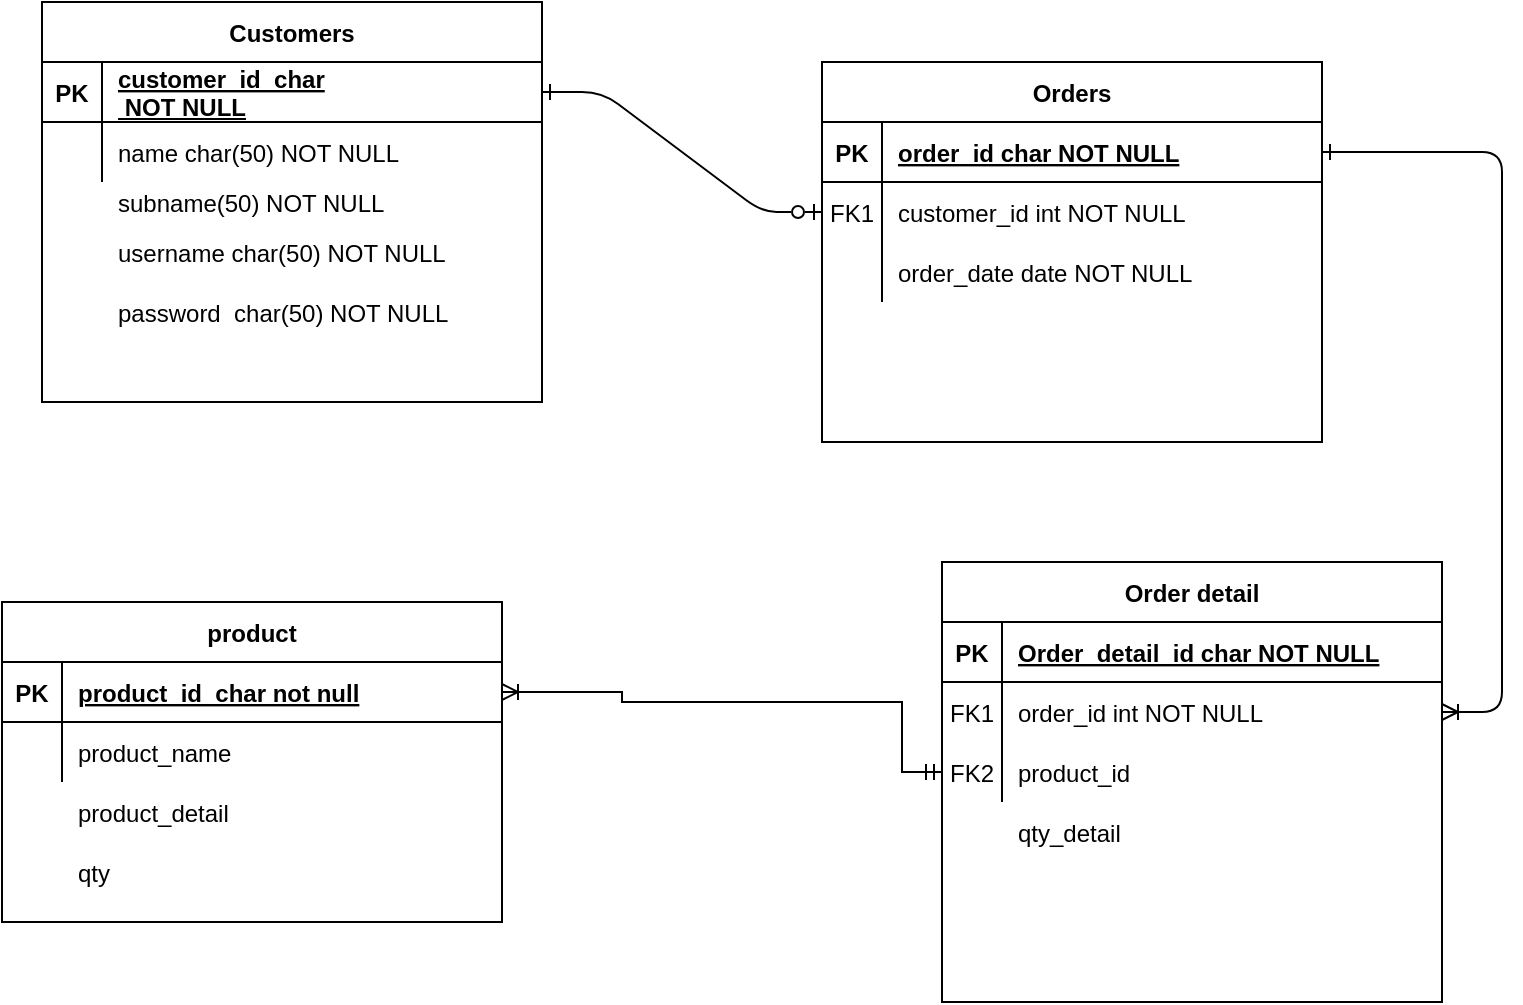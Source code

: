<mxfile version="20.3.0" type="device" pages="2"><diagram id="R2lEEEUBdFMjLlhIrx00" name="Page-1"><mxGraphModel dx="1038" dy="649" grid="1" gridSize="10" guides="1" tooltips="1" connect="1" arrows="1" fold="1" page="1" pageScale="1" pageWidth="850" pageHeight="1100" math="0" shadow="0" extFonts="Permanent Marker^https://fonts.googleapis.com/css?family=Permanent+Marker"><root><mxCell id="0"/><mxCell id="1" parent="0"/><mxCell id="C-vyLk0tnHw3VtMMgP7b-1" value="" style="edgeStyle=entityRelationEdgeStyle;endArrow=ERzeroToOne;startArrow=ERone;endFill=0;startFill=0;" parent="1" source="C-vyLk0tnHw3VtMMgP7b-24" target="C-vyLk0tnHw3VtMMgP7b-6" edge="1"><mxGeometry width="100" height="100" relative="1" as="geometry"><mxPoint x="340" y="720" as="sourcePoint"/><mxPoint x="440" y="620" as="targetPoint"/></mxGeometry></mxCell><mxCell id="C-vyLk0tnHw3VtMMgP7b-12" value="" style="edgeStyle=entityRelationEdgeStyle;endArrow=ERoneToMany;startArrow=ERone;endFill=0;startFill=0;" parent="1" source="C-vyLk0tnHw3VtMMgP7b-3" target="C-vyLk0tnHw3VtMMgP7b-17" edge="1"><mxGeometry width="100" height="100" relative="1" as="geometry"><mxPoint x="400" y="180" as="sourcePoint"/><mxPoint x="460" y="205" as="targetPoint"/></mxGeometry></mxCell><mxCell id="C-vyLk0tnHw3VtMMgP7b-2" value="Orders" style="shape=table;startSize=30;container=1;collapsible=1;childLayout=tableLayout;fixedRows=1;rowLines=0;fontStyle=1;align=center;resizeLast=1;" parent="1" vertex="1"><mxGeometry x="450" y="120" width="250" height="190" as="geometry"/></mxCell><mxCell id="C-vyLk0tnHw3VtMMgP7b-3" value="" style="shape=partialRectangle;collapsible=0;dropTarget=0;pointerEvents=0;fillColor=none;points=[[0,0.5],[1,0.5]];portConstraint=eastwest;top=0;left=0;right=0;bottom=1;" parent="C-vyLk0tnHw3VtMMgP7b-2" vertex="1"><mxGeometry y="30" width="250" height="30" as="geometry"/></mxCell><mxCell id="C-vyLk0tnHw3VtMMgP7b-4" value="PK" style="shape=partialRectangle;overflow=hidden;connectable=0;fillColor=none;top=0;left=0;bottom=0;right=0;fontStyle=1;" parent="C-vyLk0tnHw3VtMMgP7b-3" vertex="1"><mxGeometry width="30" height="30" as="geometry"><mxRectangle width="30" height="30" as="alternateBounds"/></mxGeometry></mxCell><mxCell id="C-vyLk0tnHw3VtMMgP7b-5" value="order_id char NOT NULL " style="shape=partialRectangle;overflow=hidden;connectable=0;fillColor=none;top=0;left=0;bottom=0;right=0;align=left;spacingLeft=6;fontStyle=5;" parent="C-vyLk0tnHw3VtMMgP7b-3" vertex="1"><mxGeometry x="30" width="220" height="30" as="geometry"><mxRectangle width="220" height="30" as="alternateBounds"/></mxGeometry></mxCell><mxCell id="C-vyLk0tnHw3VtMMgP7b-6" value="" style="shape=partialRectangle;collapsible=0;dropTarget=0;pointerEvents=0;fillColor=none;points=[[0,0.5],[1,0.5]];portConstraint=eastwest;top=0;left=0;right=0;bottom=0;" parent="C-vyLk0tnHw3VtMMgP7b-2" vertex="1"><mxGeometry y="60" width="250" height="30" as="geometry"/></mxCell><mxCell id="C-vyLk0tnHw3VtMMgP7b-7" value="FK1" style="shape=partialRectangle;overflow=hidden;connectable=0;fillColor=none;top=0;left=0;bottom=0;right=0;" parent="C-vyLk0tnHw3VtMMgP7b-6" vertex="1"><mxGeometry width="30" height="30" as="geometry"><mxRectangle width="30" height="30" as="alternateBounds"/></mxGeometry></mxCell><mxCell id="C-vyLk0tnHw3VtMMgP7b-8" value="customer_id int NOT NULL" style="shape=partialRectangle;overflow=hidden;connectable=0;fillColor=none;top=0;left=0;bottom=0;right=0;align=left;spacingLeft=6;" parent="C-vyLk0tnHw3VtMMgP7b-6" vertex="1"><mxGeometry x="30" width="220" height="30" as="geometry"><mxRectangle width="220" height="30" as="alternateBounds"/></mxGeometry></mxCell><mxCell id="C-vyLk0tnHw3VtMMgP7b-9" value="" style="shape=partialRectangle;collapsible=0;dropTarget=0;pointerEvents=0;fillColor=none;points=[[0,0.5],[1,0.5]];portConstraint=eastwest;top=0;left=0;right=0;bottom=0;" parent="C-vyLk0tnHw3VtMMgP7b-2" vertex="1"><mxGeometry y="90" width="250" height="30" as="geometry"/></mxCell><mxCell id="C-vyLk0tnHw3VtMMgP7b-10" value="" style="shape=partialRectangle;overflow=hidden;connectable=0;fillColor=none;top=0;left=0;bottom=0;right=0;" parent="C-vyLk0tnHw3VtMMgP7b-9" vertex="1"><mxGeometry width="30" height="30" as="geometry"><mxRectangle width="30" height="30" as="alternateBounds"/></mxGeometry></mxCell><mxCell id="C-vyLk0tnHw3VtMMgP7b-11" value="order_date date NOT NULL" style="shape=partialRectangle;overflow=hidden;connectable=0;fillColor=none;top=0;left=0;bottom=0;right=0;align=left;spacingLeft=6;" parent="C-vyLk0tnHw3VtMMgP7b-9" vertex="1"><mxGeometry x="30" width="220" height="30" as="geometry"><mxRectangle width="220" height="30" as="alternateBounds"/></mxGeometry></mxCell><mxCell id="C-vyLk0tnHw3VtMMgP7b-13" value="Order detail" style="shape=table;startSize=30;container=1;collapsible=1;childLayout=tableLayout;fixedRows=1;rowLines=0;fontStyle=1;align=center;resizeLast=1;" parent="1" vertex="1"><mxGeometry x="510" y="370" width="250" height="220" as="geometry"/></mxCell><mxCell id="C-vyLk0tnHw3VtMMgP7b-14" value="" style="shape=partialRectangle;collapsible=0;dropTarget=0;pointerEvents=0;fillColor=none;points=[[0,0.5],[1,0.5]];portConstraint=eastwest;top=0;left=0;right=0;bottom=1;" parent="C-vyLk0tnHw3VtMMgP7b-13" vertex="1"><mxGeometry y="30" width="250" height="30" as="geometry"/></mxCell><mxCell id="C-vyLk0tnHw3VtMMgP7b-15" value="PK" style="shape=partialRectangle;overflow=hidden;connectable=0;fillColor=none;top=0;left=0;bottom=0;right=0;fontStyle=1;" parent="C-vyLk0tnHw3VtMMgP7b-14" vertex="1"><mxGeometry width="30" height="30" as="geometry"><mxRectangle width="30" height="30" as="alternateBounds"/></mxGeometry></mxCell><mxCell id="C-vyLk0tnHw3VtMMgP7b-16" value="Order_detail_id char NOT NULL" style="shape=partialRectangle;overflow=hidden;connectable=0;fillColor=none;top=0;left=0;bottom=0;right=0;align=left;spacingLeft=6;fontStyle=5;" parent="C-vyLk0tnHw3VtMMgP7b-14" vertex="1"><mxGeometry x="30" width="220" height="30" as="geometry"><mxRectangle width="220" height="30" as="alternateBounds"/></mxGeometry></mxCell><mxCell id="C-vyLk0tnHw3VtMMgP7b-17" value="" style="shape=partialRectangle;collapsible=0;dropTarget=0;pointerEvents=0;fillColor=none;points=[[0,0.5],[1,0.5]];portConstraint=eastwest;top=0;left=0;right=0;bottom=0;" parent="C-vyLk0tnHw3VtMMgP7b-13" vertex="1"><mxGeometry y="60" width="250" height="30" as="geometry"/></mxCell><mxCell id="C-vyLk0tnHw3VtMMgP7b-18" value="FK1" style="shape=partialRectangle;overflow=hidden;connectable=0;fillColor=none;top=0;left=0;bottom=0;right=0;" parent="C-vyLk0tnHw3VtMMgP7b-17" vertex="1"><mxGeometry width="30" height="30" as="geometry"><mxRectangle width="30" height="30" as="alternateBounds"/></mxGeometry></mxCell><mxCell id="C-vyLk0tnHw3VtMMgP7b-19" value="order_id int NOT NULL" style="shape=partialRectangle;overflow=hidden;connectable=0;fillColor=none;top=0;left=0;bottom=0;right=0;align=left;spacingLeft=6;" parent="C-vyLk0tnHw3VtMMgP7b-17" vertex="1"><mxGeometry x="30" width="220" height="30" as="geometry"><mxRectangle width="220" height="30" as="alternateBounds"/></mxGeometry></mxCell><mxCell id="C-vyLk0tnHw3VtMMgP7b-20" value="" style="shape=partialRectangle;collapsible=0;dropTarget=0;pointerEvents=0;fillColor=none;points=[[0,0.5],[1,0.5]];portConstraint=eastwest;top=0;left=0;right=0;bottom=0;" parent="C-vyLk0tnHw3VtMMgP7b-13" vertex="1"><mxGeometry y="90" width="250" height="30" as="geometry"/></mxCell><mxCell id="C-vyLk0tnHw3VtMMgP7b-21" value="FK2" style="shape=partialRectangle;overflow=hidden;connectable=0;fillColor=none;top=0;left=0;bottom=0;right=0;" parent="C-vyLk0tnHw3VtMMgP7b-20" vertex="1"><mxGeometry width="30" height="30" as="geometry"><mxRectangle width="30" height="30" as="alternateBounds"/></mxGeometry></mxCell><mxCell id="C-vyLk0tnHw3VtMMgP7b-22" value="product_id" style="shape=partialRectangle;overflow=hidden;connectable=0;fillColor=none;top=0;left=0;bottom=0;right=0;align=left;spacingLeft=6;" parent="C-vyLk0tnHw3VtMMgP7b-20" vertex="1"><mxGeometry x="30" width="220" height="30" as="geometry"><mxRectangle width="220" height="30" as="alternateBounds"/></mxGeometry></mxCell><mxCell id="C-vyLk0tnHw3VtMMgP7b-23" value="Customers" style="shape=table;startSize=30;container=1;collapsible=1;childLayout=tableLayout;fixedRows=1;rowLines=0;fontStyle=1;align=center;resizeLast=1;" parent="1" vertex="1"><mxGeometry x="60" y="90" width="250" height="200" as="geometry"/></mxCell><mxCell id="C-vyLk0tnHw3VtMMgP7b-24" value="" style="shape=partialRectangle;collapsible=0;dropTarget=0;pointerEvents=0;fillColor=none;points=[[0,0.5],[1,0.5]];portConstraint=eastwest;top=0;left=0;right=0;bottom=1;" parent="C-vyLk0tnHw3VtMMgP7b-23" vertex="1"><mxGeometry y="30" width="250" height="30" as="geometry"/></mxCell><mxCell id="C-vyLk0tnHw3VtMMgP7b-25" value="PK" style="shape=partialRectangle;overflow=hidden;connectable=0;fillColor=none;top=0;left=0;bottom=0;right=0;fontStyle=1;" parent="C-vyLk0tnHw3VtMMgP7b-24" vertex="1"><mxGeometry width="30" height="30" as="geometry"><mxRectangle width="30" height="30" as="alternateBounds"/></mxGeometry></mxCell><mxCell id="C-vyLk0tnHw3VtMMgP7b-26" value="customer_id  char&#10; NOT NULL " style="shape=partialRectangle;overflow=hidden;connectable=0;fillColor=none;top=0;left=0;bottom=0;right=0;align=left;spacingLeft=6;fontStyle=5;" parent="C-vyLk0tnHw3VtMMgP7b-24" vertex="1"><mxGeometry x="30" width="220" height="30" as="geometry"><mxRectangle width="220" height="30" as="alternateBounds"/></mxGeometry></mxCell><mxCell id="C-vyLk0tnHw3VtMMgP7b-27" value="" style="shape=partialRectangle;collapsible=0;dropTarget=0;pointerEvents=0;fillColor=none;points=[[0,0.5],[1,0.5]];portConstraint=eastwest;top=0;left=0;right=0;bottom=0;" parent="C-vyLk0tnHw3VtMMgP7b-23" vertex="1"><mxGeometry y="60" width="250" height="30" as="geometry"/></mxCell><mxCell id="C-vyLk0tnHw3VtMMgP7b-28" value="" style="shape=partialRectangle;overflow=hidden;connectable=0;fillColor=none;top=0;left=0;bottom=0;right=0;" parent="C-vyLk0tnHw3VtMMgP7b-27" vertex="1"><mxGeometry width="30" height="30" as="geometry"><mxRectangle width="30" height="30" as="alternateBounds"/></mxGeometry></mxCell><mxCell id="C-vyLk0tnHw3VtMMgP7b-29" value="name char(50) NOT NULL" style="shape=partialRectangle;overflow=hidden;connectable=0;fillColor=none;top=0;left=0;bottom=0;right=0;align=left;spacingLeft=6;" parent="C-vyLk0tnHw3VtMMgP7b-27" vertex="1"><mxGeometry x="30" width="220" height="30" as="geometry"><mxRectangle width="220" height="30" as="alternateBounds"/></mxGeometry></mxCell><mxCell id="OWG-uzpwIOSgq2D4B_08-1" value="" style="shape=partialRectangle;overflow=hidden;connectable=0;fillColor=none;top=0;left=0;bottom=0;right=0;" vertex="1" parent="1"><mxGeometry x="120" y="210" width="30" height="30" as="geometry"><mxRectangle width="30" height="30" as="alternateBounds"/></mxGeometry></mxCell><mxCell id="OWG-uzpwIOSgq2D4B_08-2" value="username char(50) NOT NULL" style="shape=partialRectangle;overflow=hidden;connectable=0;fillColor=none;top=0;left=0;bottom=0;right=0;align=left;spacingLeft=6;" vertex="1" parent="1"><mxGeometry x="90" y="200" width="220" height="30" as="geometry"><mxRectangle width="220" height="30" as="alternateBounds"/></mxGeometry></mxCell><mxCell id="OWG-uzpwIOSgq2D4B_08-3" value="password  char(50) NOT NULL" style="shape=partialRectangle;overflow=hidden;connectable=0;fillColor=none;top=0;left=0;bottom=0;right=0;align=left;spacingLeft=6;" vertex="1" parent="1"><mxGeometry x="90" y="230" width="220" height="30" as="geometry"><mxRectangle width="220" height="30" as="alternateBounds"/></mxGeometry></mxCell><mxCell id="OWG-uzpwIOSgq2D4B_08-9" value="product" style="shape=table;startSize=30;container=1;collapsible=1;childLayout=tableLayout;fixedRows=1;rowLines=0;fontStyle=1;align=center;resizeLast=1;" vertex="1" parent="1"><mxGeometry x="40" y="390" width="250" height="160" as="geometry"/></mxCell><mxCell id="OWG-uzpwIOSgq2D4B_08-10" value="" style="shape=partialRectangle;collapsible=0;dropTarget=0;pointerEvents=0;fillColor=none;points=[[0,0.5],[1,0.5]];portConstraint=eastwest;top=0;left=0;right=0;bottom=1;" vertex="1" parent="OWG-uzpwIOSgq2D4B_08-9"><mxGeometry y="30" width="250" height="30" as="geometry"/></mxCell><mxCell id="OWG-uzpwIOSgq2D4B_08-11" value="PK" style="shape=partialRectangle;overflow=hidden;connectable=0;fillColor=none;top=0;left=0;bottom=0;right=0;fontStyle=1;" vertex="1" parent="OWG-uzpwIOSgq2D4B_08-10"><mxGeometry width="30" height="30" as="geometry"><mxRectangle width="30" height="30" as="alternateBounds"/></mxGeometry></mxCell><mxCell id="OWG-uzpwIOSgq2D4B_08-12" value="product_id  char not null" style="shape=partialRectangle;overflow=hidden;connectable=0;fillColor=none;top=0;left=0;bottom=0;right=0;align=left;spacingLeft=6;fontStyle=5;" vertex="1" parent="OWG-uzpwIOSgq2D4B_08-10"><mxGeometry x="30" width="220" height="30" as="geometry"><mxRectangle width="220" height="30" as="alternateBounds"/></mxGeometry></mxCell><mxCell id="OWG-uzpwIOSgq2D4B_08-13" value="" style="shape=partialRectangle;collapsible=0;dropTarget=0;pointerEvents=0;fillColor=none;points=[[0,0.5],[1,0.5]];portConstraint=eastwest;top=0;left=0;right=0;bottom=0;" vertex="1" parent="OWG-uzpwIOSgq2D4B_08-9"><mxGeometry y="60" width="250" height="30" as="geometry"/></mxCell><mxCell id="OWG-uzpwIOSgq2D4B_08-14" value="" style="shape=partialRectangle;overflow=hidden;connectable=0;fillColor=none;top=0;left=0;bottom=0;right=0;" vertex="1" parent="OWG-uzpwIOSgq2D4B_08-13"><mxGeometry width="30" height="30" as="geometry"><mxRectangle width="30" height="30" as="alternateBounds"/></mxGeometry></mxCell><mxCell id="OWG-uzpwIOSgq2D4B_08-15" value="product_name" style="shape=partialRectangle;overflow=hidden;connectable=0;fillColor=none;top=0;left=0;bottom=0;right=0;align=left;spacingLeft=6;" vertex="1" parent="OWG-uzpwIOSgq2D4B_08-13"><mxGeometry x="30" width="220" height="30" as="geometry"><mxRectangle width="220" height="30" as="alternateBounds"/></mxGeometry></mxCell><mxCell id="OWG-uzpwIOSgq2D4B_08-16" value="qty" style="shape=partialRectangle;overflow=hidden;connectable=0;fillColor=none;top=0;left=0;bottom=0;right=0;align=left;spacingLeft=6;" vertex="1" parent="1"><mxGeometry x="70" y="510" width="220" height="30" as="geometry"><mxRectangle width="220" height="30" as="alternateBounds"/></mxGeometry></mxCell><mxCell id="OWG-uzpwIOSgq2D4B_08-17" value="qty_detail" style="shape=partialRectangle;overflow=hidden;connectable=0;fillColor=none;top=0;left=0;bottom=0;right=0;align=left;spacingLeft=6;" vertex="1" parent="1"><mxGeometry x="540" y="490" width="220" height="30" as="geometry"><mxRectangle width="220" height="30" as="alternateBounds"/></mxGeometry></mxCell><mxCell id="omgT984yDX_0p84pTSef-2" value="product_detail" style="shape=partialRectangle;overflow=hidden;connectable=0;fillColor=none;top=0;left=0;bottom=0;right=0;align=left;spacingLeft=6;" vertex="1" parent="1"><mxGeometry x="70" y="480" width="220" height="30" as="geometry"><mxRectangle width="220" height="30" as="alternateBounds"/></mxGeometry></mxCell><mxCell id="PMmK-dxJlAGN-12yLKob-1" value="" style="shape=partialRectangle;collapsible=0;dropTarget=0;pointerEvents=0;fillColor=none;points=[[0,0.5],[1,0.5]];portConstraint=eastwest;top=0;left=0;right=0;bottom=0;" vertex="1" parent="1"><mxGeometry x="60" y="175" width="250" height="30" as="geometry"/></mxCell><mxCell id="PMmK-dxJlAGN-12yLKob-2" value="" style="shape=partialRectangle;overflow=hidden;connectable=0;fillColor=none;top=0;left=0;bottom=0;right=0;" vertex="1" parent="PMmK-dxJlAGN-12yLKob-1"><mxGeometry width="30" height="30" as="geometry"><mxRectangle width="30" height="30" as="alternateBounds"/></mxGeometry></mxCell><mxCell id="PMmK-dxJlAGN-12yLKob-3" value="subname(50) NOT NULL" style="shape=partialRectangle;overflow=hidden;connectable=0;fillColor=none;top=0;left=0;bottom=0;right=0;align=left;spacingLeft=6;" vertex="1" parent="PMmK-dxJlAGN-12yLKob-1"><mxGeometry x="30" width="220" height="30" as="geometry"><mxRectangle width="220" height="30" as="alternateBounds"/></mxGeometry></mxCell><mxCell id="OWG-uzpwIOSgq2D4B_08-18" style="edgeStyle=orthogonalEdgeStyle;rounded=0;orthogonalLoop=1;jettySize=auto;html=1;exitX=0;exitY=0.5;exitDx=0;exitDy=0;endArrow=ERoneToMany;endFill=0;startArrow=ERmandOne;startFill=0;entryX=1;entryY=0.5;entryDx=0;entryDy=0;" edge="1" parent="1" source="C-vyLk0tnHw3VtMMgP7b-20" target="OWG-uzpwIOSgq2D4B_08-10"><mxGeometry relative="1" as="geometry"><Array as="points"><mxPoint x="490" y="475"/><mxPoint x="490" y="440"/><mxPoint x="350" y="440"/><mxPoint x="350" y="435"/></Array></mxGeometry></mxCell></root></mxGraphModel></diagram><diagram id="Q3F6Tn2ylsehaJ8scHrO" name="Page-2"><mxGraphModel dx="1888" dy="649" grid="1" gridSize="10" guides="1" tooltips="1" connect="1" arrows="1" fold="1" page="1" pageScale="1" pageWidth="850" pageHeight="1100" math="0" shadow="0"><root><mxCell id="0"/><mxCell id="1" parent="0"/><mxCell id="IPZ5wx0dzftkSbSAHYBG-4" style="edgeStyle=orthogonalEdgeStyle;rounded=0;orthogonalLoop=1;jettySize=auto;html=1;exitX=0.5;exitY=1;exitDx=0;exitDy=0;startArrow=none;startFill=0;endArrow=none;endFill=0;dashed=1;" edge="1" parent="1" source="kCQjqD49SOEa7XgIvs6U-3"><mxGeometry relative="1" as="geometry"><mxPoint x="120" y="1650" as="targetPoint"/></mxGeometry></mxCell><mxCell id="IPZ5wx0dzftkSbSAHYBG-1" value="&lt;span style=&quot;&quot;&gt;Client&lt;/span&gt;" style="rounded=1;whiteSpace=wrap;html=1;" vertex="1" parent="1"><mxGeometry x="60" y="40" width="120" height="60" as="geometry"/></mxCell><mxCell id="IPZ5wx0dzftkSbSAHYBG-2" value="app" style="rounded=1;whiteSpace=wrap;html=1;" vertex="1" parent="1"><mxGeometry x="365" y="40" width="120" height="60" as="geometry"/></mxCell><mxCell id="IPZ5wx0dzftkSbSAHYBG-3" value="mongo" style="rounded=1;whiteSpace=wrap;html=1;" vertex="1" parent="1"><mxGeometry x="700" y="40" width="120" height="60" as="geometry"/></mxCell><mxCell id="IPZ5wx0dzftkSbSAHYBG-5" style="edgeStyle=orthogonalEdgeStyle;rounded=0;orthogonalLoop=1;jettySize=auto;html=1;exitX=0.5;exitY=1;exitDx=0;exitDy=0;startArrow=none;startFill=0;endArrow=none;endFill=0;dashed=1;" edge="1" parent="1" source="kCQjqD49SOEa7XgIvs6U-5"><mxGeometry relative="1" as="geometry"><mxPoint x="425" y="1650" as="targetPoint"/><mxPoint x="425" y="100" as="sourcePoint"/></mxGeometry></mxCell><mxCell id="IPZ5wx0dzftkSbSAHYBG-6" style="edgeStyle=orthogonalEdgeStyle;rounded=0;orthogonalLoop=1;jettySize=auto;html=1;exitX=0.5;exitY=1;exitDx=0;exitDy=0;startArrow=none;startFill=0;endArrow=none;endFill=0;dashed=1;" edge="1" parent="1" source="kCQjqD49SOEa7XgIvs6U-7"><mxGeometry relative="1" as="geometry"><mxPoint x="760" y="1650" as="targetPoint"/><mxPoint x="759.5" y="100" as="sourcePoint"/></mxGeometry></mxCell><mxCell id="IPZ5wx0dzftkSbSAHYBG-8" value="request" style="endArrow=classic;html=1;rounded=0;entryX=0.13;entryY=0.051;entryDx=0;entryDy=0;entryPerimeter=0;" edge="1" parent="1" target="IPZ5wx0dzftkSbSAHYBG-12"><mxGeometry width="50" height="50" relative="1" as="geometry"><mxPoint x="120" y="150" as="sourcePoint"/><mxPoint x="410" y="150" as="targetPoint"/></mxGeometry></mxCell><mxCell id="IPZ5wx0dzftkSbSAHYBG-36" style="edgeStyle=orthogonalEdgeStyle;rounded=0;orthogonalLoop=1;jettySize=auto;html=1;entryX=0.02;entryY=0.059;entryDx=0;entryDy=0;entryPerimeter=0;dashed=1;startArrow=none;startFill=0;endArrow=blockThin;endFill=1;" edge="1" parent="1" source="IPZ5wx0dzftkSbSAHYBG-11" target="IPZ5wx0dzftkSbSAHYBG-14"><mxGeometry relative="1" as="geometry"/></mxCell><mxCell id="IPZ5wx0dzftkSbSAHYBG-11" value="&lt;b&gt;Request&lt;/b&gt;&lt;br&gt;url : /register&lt;br&gt;conntent-type: json&lt;br&gt;method : post&lt;br&gt;body : { &lt;br&gt;&lt;blockquote style=&quot;margin: 0 0 0 40px; border: none; padding: 0px;&quot;&gt;&lt;/blockquote&gt;&lt;blockquote style=&quot;margin: 0 0 0 40px; border: none; padding: 0px;&quot;&gt;&lt;span style=&quot;background-color: initial;&quot;&gt;&quot;name&quot;: &quot;testname&quot;&lt;/span&gt;&lt;span style=&quot;background-color: initial;&quot;&gt;,&lt;br&gt;&lt;/span&gt;&lt;span style=&quot;background-color: initial;&quot;&gt;&quot;subname&quot;: &quot;testsubname&quot;&lt;/span&gt;&lt;span style=&quot;background-color: initial;&quot;&gt;,&lt;br&gt;&lt;/span&gt;&lt;span style=&quot;background-color: initial;&quot;&gt;&quot;username&quot;: &quot;testuser&quot;,&lt;/span&gt;&lt;/blockquote&gt;&lt;blockquote style=&quot;margin: 0 0 0 40px; border: none; padding: 0px;&quot;&gt;&lt;span style=&quot;background-color: initial;&quot;&gt;&quot;password&quot;:&quot;password&quot;&lt;/span&gt;&lt;/blockquote&gt;&lt;blockquote style=&quot;margin: 0px 0px 0px 40px; border: none; padding: 0px;&quot;&gt;&lt;/blockquote&gt;&lt;blockquote style=&quot;margin: 0px 0px 0px 40px; border: none; padding: 0px;&quot;&gt;&lt;/blockquote&gt;}" style="text;html=1;align=left;verticalAlign=middle;resizable=0;points=[];autosize=1;strokeColor=#6c8ebf;fillColor=#dae8fc;" vertex="1" parent="1"><mxGeometry x="-230" y="50" width="210" height="160" as="geometry"/></mxCell><mxCell id="IPZ5wx0dzftkSbSAHYBG-18" value="insert user" style="edgeStyle=orthogonalEdgeStyle;rounded=0;orthogonalLoop=1;jettySize=auto;html=1;exitX=1;exitY=0.25;exitDx=0;exitDy=0;startArrow=none;startFill=0;endArrow=blockThin;endFill=1;entryX=0;entryY=0.25;entryDx=0;entryDy=0;" edge="1" parent="1" source="IPZ5wx0dzftkSbSAHYBG-12" target="IPZ5wx0dzftkSbSAHYBG-16"><mxGeometry relative="1" as="geometry"><mxPoint x="750" y="187.4" as="targetPoint"/></mxGeometry></mxCell><mxCell id="IPZ5wx0dzftkSbSAHYBG-20" value="return" style="edgeStyle=orthogonalEdgeStyle;rounded=0;orthogonalLoop=1;jettySize=auto;html=1;exitX=0;exitY=0.75;exitDx=0;exitDy=0;entryX=1;entryY=0.75;entryDx=0;entryDy=0;startArrow=none;startFill=0;endArrow=blockThin;endFill=1;" edge="1" parent="1" source="IPZ5wx0dzftkSbSAHYBG-12" target="IPZ5wx0dzftkSbSAHYBG-14"><mxGeometry relative="1" as="geometry"/></mxCell><mxCell id="IPZ5wx0dzftkSbSAHYBG-12" value="" style="rounded=0;whiteSpace=wrap;html=1;fillColor=#d5e8d4;strokeColor=#82b366;" vertex="1" parent="1"><mxGeometry x="420" y="140" width="10" height="190" as="geometry"/></mxCell><mxCell id="IPZ5wx0dzftkSbSAHYBG-13" value="" style="edgeStyle=orthogonalEdgeStyle;rounded=0;orthogonalLoop=1;jettySize=auto;html=1;exitX=0.5;exitY=1;exitDx=0;exitDy=0;startArrow=none;startFill=0;endArrow=none;endFill=0;dashed=1;" edge="1" parent="1" target="IPZ5wx0dzftkSbSAHYBG-12"><mxGeometry relative="1" as="geometry"><mxPoint x="425" y="994.8" as="targetPoint"/><mxPoint x="425" y="100" as="sourcePoint"/></mxGeometry></mxCell><mxCell id="IPZ5wx0dzftkSbSAHYBG-37" style="edgeStyle=orthogonalEdgeStyle;rounded=0;orthogonalLoop=1;jettySize=auto;html=1;exitX=0;exitY=0.75;exitDx=0;exitDy=0;entryX=1.009;entryY=0.509;entryDx=0;entryDy=0;entryPerimeter=0;dashed=1;startArrow=none;startFill=0;endArrow=blockThin;endFill=1;" edge="1" parent="1" source="IPZ5wx0dzftkSbSAHYBG-14" target="IPZ5wx0dzftkSbSAHYBG-21"><mxGeometry relative="1" as="geometry"/></mxCell><mxCell id="IPZ5wx0dzftkSbSAHYBG-14" value="" style="rounded=0;whiteSpace=wrap;html=1;fillColor=#d5e8d4;strokeColor=#82b366;" vertex="1" parent="1"><mxGeometry x="115" y="140" width="10" height="190" as="geometry"/></mxCell><mxCell id="IPZ5wx0dzftkSbSAHYBG-15" value="" style="edgeStyle=orthogonalEdgeStyle;rounded=0;orthogonalLoop=1;jettySize=auto;html=1;exitX=0.5;exitY=1;exitDx=0;exitDy=0;startArrow=none;startFill=0;endArrow=none;endFill=0;dashed=1;" edge="1" parent="1" source="IPZ5wx0dzftkSbSAHYBG-1" target="IPZ5wx0dzftkSbSAHYBG-14"><mxGeometry relative="1" as="geometry"><mxPoint x="120" y="994.8" as="targetPoint"/><mxPoint x="120" y="100" as="sourcePoint"/></mxGeometry></mxCell><mxCell id="IPZ5wx0dzftkSbSAHYBG-19" value="response" style="edgeStyle=orthogonalEdgeStyle;rounded=0;orthogonalLoop=1;jettySize=auto;html=1;exitX=0;exitY=0.75;exitDx=0;exitDy=0;entryX=1;entryY=0.75;entryDx=0;entryDy=0;startArrow=none;startFill=0;endArrow=blockThin;endFill=1;dashed=1;" edge="1" parent="1" source="IPZ5wx0dzftkSbSAHYBG-16" target="IPZ5wx0dzftkSbSAHYBG-12"><mxGeometry relative="1" as="geometry"/></mxCell><mxCell id="IPZ5wx0dzftkSbSAHYBG-16" value="" style="rounded=0;whiteSpace=wrap;html=1;fillColor=#d5e8d4;strokeColor=#82b366;" vertex="1" parent="1"><mxGeometry x="755" y="140" width="10" height="190" as="geometry"/></mxCell><mxCell id="IPZ5wx0dzftkSbSAHYBG-17" value="" style="edgeStyle=orthogonalEdgeStyle;rounded=0;orthogonalLoop=1;jettySize=auto;html=1;exitX=0.5;exitY=1;exitDx=0;exitDy=0;startArrow=none;startFill=0;endArrow=none;endFill=0;dashed=1;" edge="1" parent="1" target="IPZ5wx0dzftkSbSAHYBG-16"><mxGeometry relative="1" as="geometry"><mxPoint x="759.5" y="994.8" as="targetPoint"/><mxPoint x="759.5" y="100" as="sourcePoint"/></mxGeometry></mxCell><mxCell id="IPZ5wx0dzftkSbSAHYBG-21" value="&lt;b&gt;return&lt;/b&gt;&lt;br&gt;body : { &lt;br&gt;&lt;blockquote style=&quot;margin: 0 0 0 40px; border: none; padding: 0px;&quot;&gt;&lt;/blockquote&gt;&lt;blockquote style=&quot;margin: 0 0 0 40px; border: none; padding: 0px;&quot;&gt;&quot;message&quot;:&quot;register Success&quot;&lt;/blockquote&gt;&lt;blockquote style=&quot;margin: 0px 0px 0px 40px; border: none; padding: 0px;&quot;&gt;&lt;/blockquote&gt;&lt;blockquote style=&quot;margin: 0px 0px 0px 40px; border: none; padding: 0px;&quot;&gt;&lt;/blockquote&gt;}" style="text;html=1;align=left;verticalAlign=middle;resizable=0;points=[];autosize=1;strokeColor=#82b366;fillColor=#d5e8d4;" vertex="1" parent="1"><mxGeometry x="-140" y="275" width="220" height="70" as="geometry"/></mxCell><mxCell id="IPZ5wx0dzftkSbSAHYBG-26" value="request" style="edgeStyle=orthogonalEdgeStyle;rounded=0;orthogonalLoop=1;jettySize=auto;html=1;entryX=-0.144;entryY=0.176;entryDx=0;entryDy=0;startArrow=none;startFill=0;endArrow=blockThin;endFill=1;entryPerimeter=0;exitX=0.874;exitY=0.173;exitDx=0;exitDy=0;exitPerimeter=0;" edge="1" parent="1" source="IPZ5wx0dzftkSbSAHYBG-23" target="IPZ5wx0dzftkSbSAHYBG-25"><mxGeometry relative="1" as="geometry"><mxPoint x="130" y="418" as="sourcePoint"/></mxGeometry></mxCell><mxCell id="IPZ5wx0dzftkSbSAHYBG-23" value="" style="rounded=0;whiteSpace=wrap;html=1;fillColor=#d5e8d4;strokeColor=#82b366;" vertex="1" parent="1"><mxGeometry x="115" y="370" width="10" height="270" as="geometry"/></mxCell><mxCell id="IPZ5wx0dzftkSbSAHYBG-24" value="" style="edgeStyle=orthogonalEdgeStyle;rounded=0;orthogonalLoop=1;jettySize=auto;html=1;exitX=0.5;exitY=1;exitDx=0;exitDy=0;startArrow=none;startFill=0;endArrow=none;endFill=0;dashed=1;" edge="1" parent="1" source="IPZ5wx0dzftkSbSAHYBG-14" target="IPZ5wx0dzftkSbSAHYBG-23"><mxGeometry relative="1" as="geometry"><mxPoint x="120" y="994.8" as="targetPoint"/><mxPoint x="120" y="330" as="sourcePoint"/></mxGeometry></mxCell><mxCell id="IPZ5wx0dzftkSbSAHYBG-29" value="get username password" style="edgeStyle=orthogonalEdgeStyle;rounded=0;orthogonalLoop=1;jettySize=auto;html=1;exitX=1.328;exitY=0.19;exitDx=0;exitDy=0;entryX=0.02;entryY=0.202;entryDx=0;entryDy=0;startArrow=none;startFill=0;endArrow=blockThin;endFill=1;entryPerimeter=0;exitPerimeter=0;" edge="1" parent="1" source="IPZ5wx0dzftkSbSAHYBG-25" target="IPZ5wx0dzftkSbSAHYBG-27"><mxGeometry relative="1" as="geometry"/></mxCell><mxCell id="IPZ5wx0dzftkSbSAHYBG-31" value="return" style="edgeStyle=orthogonalEdgeStyle;rounded=0;orthogonalLoop=1;jettySize=auto;html=1;exitX=0;exitY=0.5;exitDx=0;exitDy=0;startArrow=none;startFill=0;endArrow=blockThin;endFill=1;entryX=1;entryY=0.5;entryDx=0;entryDy=0;" edge="1" parent="1" source="IPZ5wx0dzftkSbSAHYBG-39" target="IPZ5wx0dzftkSbSAHYBG-23"><mxGeometry relative="1" as="geometry"><mxPoint x="130" y="450" as="targetPoint"/><Array as="points"><mxPoint x="420" y="505"/></Array></mxGeometry></mxCell><mxCell id="IPZ5wx0dzftkSbSAHYBG-49" value="return" style="edgeStyle=orthogonalEdgeStyle;rounded=0;orthogonalLoop=1;jettySize=auto;html=1;exitX=-0.48;exitY=0.781;exitDx=0;exitDy=0;entryX=0.98;entryY=0.781;entryDx=0;entryDy=0;entryPerimeter=0;startArrow=none;startFill=0;endArrow=blockThin;endFill=1;exitPerimeter=0;" edge="1" parent="1" source="IPZ5wx0dzftkSbSAHYBG-25" target="IPZ5wx0dzftkSbSAHYBG-23"><mxGeometry relative="1" as="geometry"/></mxCell><mxCell id="IPZ5wx0dzftkSbSAHYBG-25" value="" style="rounded=0;whiteSpace=wrap;html=1;fillColor=#d5e8d4;strokeColor=#82b366;" vertex="1" parent="1"><mxGeometry x="420" y="370" width="10" height="270" as="geometry"/></mxCell><mxCell id="IPZ5wx0dzftkSbSAHYBG-40" value="response" style="edgeStyle=orthogonalEdgeStyle;rounded=0;orthogonalLoop=1;jettySize=auto;html=1;entryX=1.035;entryY=0.414;entryDx=0;entryDy=0;entryPerimeter=0;dashed=1;startArrow=none;startFill=0;endArrow=blockThin;endFill=1;" edge="1" parent="1" target="IPZ5wx0dzftkSbSAHYBG-25"><mxGeometry relative="1" as="geometry"><mxPoint x="750" y="482" as="sourcePoint"/></mxGeometry></mxCell><mxCell id="IPZ5wx0dzftkSbSAHYBG-46" value="&#10;&lt;span style=&quot;color: rgb(0, 0, 0); font-family: Helvetica; font-size: 11px; font-style: normal; font-variant-ligatures: normal; font-variant-caps: normal; font-weight: 400; letter-spacing: normal; orphans: 2; text-align: center; text-indent: 0px; text-transform: none; widows: 2; word-spacing: 0px; -webkit-text-stroke-width: 0px; background-color: rgb(255, 255, 255); text-decoration-thickness: initial; text-decoration-style: initial; text-decoration-color: initial; float: none; display: inline !important;&quot;&gt;response&lt;/span&gt;&#10;&#10;" style="edgeStyle=orthogonalEdgeStyle;rounded=0;orthogonalLoop=1;jettySize=auto;html=1;exitX=0;exitY=0.75;exitDx=0;exitDy=0;entryX=1.04;entryY=0.721;entryDx=0;entryDy=0;entryPerimeter=0;startArrow=none;startFill=0;endArrow=blockThin;endFill=1;dashed=1;" edge="1" parent="1" source="IPZ5wx0dzftkSbSAHYBG-27" target="IPZ5wx0dzftkSbSAHYBG-25"><mxGeometry relative="1" as="geometry"/></mxCell><mxCell id="IPZ5wx0dzftkSbSAHYBG-27" value="" style="rounded=0;whiteSpace=wrap;html=1;fillColor=#d5e8d4;strokeColor=#82b366;" vertex="1" parent="1"><mxGeometry x="755" y="370" width="10" height="260" as="geometry"/></mxCell><mxCell id="IPZ5wx0dzftkSbSAHYBG-28" value="" style="edgeStyle=orthogonalEdgeStyle;rounded=0;orthogonalLoop=1;jettySize=auto;html=1;exitX=0.5;exitY=1;exitDx=0;exitDy=0;startArrow=none;startFill=0;endArrow=none;endFill=0;dashed=1;" edge="1" parent="1" source="IPZ5wx0dzftkSbSAHYBG-16" target="IPZ5wx0dzftkSbSAHYBG-27"><mxGeometry relative="1" as="geometry"><mxPoint x="759.5" y="994.8" as="targetPoint"/><mxPoint x="760" y="330" as="sourcePoint"/></mxGeometry></mxCell><mxCell id="IPZ5wx0dzftkSbSAHYBG-33" value="" style="endArrow=none;html=1;rounded=0;dashed=1;exitX=1;exitY=0.25;exitDx=0;exitDy=0;" edge="1" parent="1" source="IPZ5wx0dzftkSbSAHYBG-16"><mxGeometry width="50" height="50" relative="1" as="geometry"><mxPoint x="750" y="160" as="sourcePoint"/><mxPoint x="930" y="90" as="targetPoint"/><Array as="points"/></mxGeometry></mxCell><mxCell id="IPZ5wx0dzftkSbSAHYBG-34" value="&lt;b&gt;Document&lt;/b&gt;&lt;br&gt;body : { &lt;br&gt;&lt;span style=&quot;white-space: pre;&quot;&gt;&#9;&lt;/span&gt;&quot;user_id&quot;:uuid4()&lt;br&gt;&lt;blockquote style=&quot;margin: 0 0 0 40px; border: none; padding: 0px;&quot;&gt;&lt;/blockquote&gt;&lt;blockquote style=&quot;margin: 0 0 0 40px; border: none; padding: 0px;&quot;&gt;&lt;span style=&quot;background-color: initial;&quot;&gt;&quot;name&quot;: &quot;testname&quot;&lt;/span&gt;&lt;span style=&quot;background-color: initial;&quot;&gt;,&lt;br&gt;&lt;/span&gt;&lt;span style=&quot;background-color: initial;&quot;&gt;&quot;subname&quot;: &quot;testsubname&quot;&lt;/span&gt;&lt;span style=&quot;background-color: initial;&quot;&gt;,&lt;br&gt;&lt;/span&gt;&lt;span style=&quot;background-color: initial;&quot;&gt;&quot;username&quot;: &quot;testuser&quot;,&lt;/span&gt;&lt;/blockquote&gt;&lt;blockquote style=&quot;margin: 0 0 0 40px; border: none; padding: 0px;&quot;&gt;&lt;span style=&quot;background-color: initial;&quot;&gt;&quot;password&quot;:&quot;password&quot;&lt;/span&gt;&lt;/blockquote&gt;&lt;blockquote style=&quot;margin: 0 0 0 40px; border: none; padding: 0px;&quot;&gt;&lt;span style=&quot;background-color: initial;&quot;&gt;&quot;date_register&quot;:new Date()&lt;/span&gt;&lt;/blockquote&gt;&lt;blockquote style=&quot;margin: 0px 0px 0px 40px; border: none; padding: 0px;&quot;&gt;&lt;/blockquote&gt;&lt;blockquote style=&quot;margin: 0px 0px 0px 40px; border: none; padding: 0px;&quot;&gt;&lt;/blockquote&gt;}" style="text;html=1;align=left;verticalAlign=middle;resizable=0;points=[];autosize=1;strokeColor=#d79b00;fillColor=#ffe6cc;" vertex="1" parent="1"><mxGeometry x="930" y="40" width="210" height="140" as="geometry"/></mxCell><mxCell id="IPZ5wx0dzftkSbSAHYBG-39" value="data username and password not match or missing&amp;nbsp;" style="rounded=0;whiteSpace=wrap;html=1;" vertex="1" parent="1"><mxGeometry x="440" y="450" width="310" height="20" as="geometry"/></mxCell><mxCell id="IPZ5wx0dzftkSbSAHYBG-41" value="&lt;b&gt;return&lt;/b&gt;&lt;br&gt;body : { &lt;br&gt;&lt;blockquote style=&quot;margin: 0 0 0 40px; border: none; padding: 0px;&quot;&gt;&lt;/blockquote&gt;&lt;blockquote style=&quot;margin: 0 0 0 40px; border: none; padding: 0px;&quot;&gt;&quot;message&quot;:&quot;cannot login &quot;,&lt;/blockquote&gt;&lt;blockquote style=&quot;margin: 0 0 0 40px; border: none; padding: 0px;&quot;&gt;&quot;error decsc&quot;:[validate message]&lt;/blockquote&gt;&lt;blockquote style=&quot;margin: 0px 0px 0px 40px; border: none; padding: 0px;&quot;&gt;&lt;/blockquote&gt;&lt;blockquote style=&quot;margin: 0px 0px 0px 40px; border: none; padding: 0px;&quot;&gt;&lt;/blockquote&gt;}" style="text;html=1;align=left;verticalAlign=middle;resizable=0;points=[];autosize=1;strokeColor=#b85450;fillColor=#f8cecc;" vertex="1" parent="1"><mxGeometry x="-190" y="470" width="240" height="90" as="geometry"/></mxCell><mxCell id="IPZ5wx0dzftkSbSAHYBG-45" value="data username and password&amp;nbsp; match&amp;nbsp;" style="rounded=0;whiteSpace=wrap;html=1;" vertex="1" parent="1"><mxGeometry x="440" y="510" width="310" height="20" as="geometry"/></mxCell><mxCell id="IPZ5wx0dzftkSbSAHYBG-50" value="&lt;b&gt;return&lt;/b&gt;&lt;br&gt;body : { &lt;br&gt;&lt;blockquote style=&quot;margin: 0 0 0 40px; border: none; padding: 0px;&quot;&gt;&lt;/blockquote&gt;&lt;blockquote style=&quot;margin: 0 0 0 40px; border: none; padding: 0px;&quot;&gt;&quot;message&quot;:&quot; login Success&quot;&lt;/blockquote&gt;}" style="text;html=1;align=left;verticalAlign=middle;resizable=0;points=[];autosize=1;strokeColor=#82b366;fillColor=#d5e8d4;" vertex="1" parent="1"><mxGeometry x="-170" y="590" width="210" height="70" as="geometry"/></mxCell><mxCell id="A5rRTZ4WtJhy6-hDL_0s-8" value="request" style="edgeStyle=orthogonalEdgeStyle;rounded=0;orthogonalLoop=1;jettySize=auto;html=1;exitX=1;exitY=0.25;exitDx=0;exitDy=0;entryX=0;entryY=0.25;entryDx=0;entryDy=0;startArrow=none;startFill=0;endArrow=blockThin;endFill=1;" edge="1" parent="1" source="A5rRTZ4WtJhy6-hDL_0s-3" target="A5rRTZ4WtJhy6-hDL_0s-5"><mxGeometry relative="1" as="geometry"/></mxCell><mxCell id="A5rRTZ4WtJhy6-hDL_0s-3" value="" style="rounded=0;whiteSpace=wrap;html=1;fillColor=#d5e8d4;strokeColor=#82b366;" vertex="1" parent="1"><mxGeometry x="115" y="660" width="10" height="270" as="geometry"/></mxCell><mxCell id="A5rRTZ4WtJhy6-hDL_0s-4" value="" style="edgeStyle=orthogonalEdgeStyle;rounded=0;orthogonalLoop=1;jettySize=auto;html=1;exitX=0.5;exitY=1;exitDx=0;exitDy=0;startArrow=none;startFill=0;endArrow=none;endFill=0;dashed=1;" edge="1" parent="1" source="IPZ5wx0dzftkSbSAHYBG-23" target="A5rRTZ4WtJhy6-hDL_0s-3"><mxGeometry relative="1" as="geometry"><mxPoint x="120" y="1100" as="targetPoint"/><mxPoint x="120" y="640" as="sourcePoint"/></mxGeometry></mxCell><mxCell id="A5rRTZ4WtJhy6-hDL_0s-11" value="get user profile" style="edgeStyle=orthogonalEdgeStyle;rounded=0;orthogonalLoop=1;jettySize=auto;html=1;exitX=1;exitY=0.25;exitDx=0;exitDy=0;entryX=0;entryY=0.25;entryDx=0;entryDy=0;startArrow=none;startFill=0;endArrow=blockThin;endFill=1;" edge="1" parent="1" source="A5rRTZ4WtJhy6-hDL_0s-5" target="A5rRTZ4WtJhy6-hDL_0s-9"><mxGeometry relative="1" as="geometry"/></mxCell><mxCell id="A5rRTZ4WtJhy6-hDL_0s-16" value="return" style="edgeStyle=orthogonalEdgeStyle;rounded=0;orthogonalLoop=1;jettySize=auto;html=1;exitX=0;exitY=0.75;exitDx=0;exitDy=0;entryX=1;entryY=0.75;entryDx=0;entryDy=0;startArrow=none;startFill=0;endArrow=blockThin;endFill=1;" edge="1" parent="1" source="A5rRTZ4WtJhy6-hDL_0s-5" target="A5rRTZ4WtJhy6-hDL_0s-3"><mxGeometry relative="1" as="geometry"/></mxCell><mxCell id="A5rRTZ4WtJhy6-hDL_0s-5" value="" style="rounded=0;whiteSpace=wrap;html=1;fillColor=#d5e8d4;strokeColor=#82b366;" vertex="1" parent="1"><mxGeometry x="420" y="660" width="10" height="270" as="geometry"/></mxCell><mxCell id="A5rRTZ4WtJhy6-hDL_0s-6" value="" style="edgeStyle=orthogonalEdgeStyle;rounded=0;orthogonalLoop=1;jettySize=auto;html=1;exitX=0.5;exitY=1;exitDx=0;exitDy=0;startArrow=none;startFill=0;endArrow=none;endFill=0;dashed=1;" edge="1" parent="1" source="IPZ5wx0dzftkSbSAHYBG-12" target="A5rRTZ4WtJhy6-hDL_0s-5"><mxGeometry relative="1" as="geometry"><mxPoint x="425" y="1100" as="targetPoint"/><mxPoint x="425" y="330" as="sourcePoint"/></mxGeometry></mxCell><mxCell id="A5rRTZ4WtJhy6-hDL_0s-15" value="response" style="edgeStyle=orthogonalEdgeStyle;rounded=0;orthogonalLoop=1;jettySize=auto;html=1;exitX=0;exitY=0.75;exitDx=0;exitDy=0;entryX=1.1;entryY=0.725;entryDx=0;entryDy=0;entryPerimeter=0;startArrow=none;startFill=0;endArrow=blockThin;endFill=1;dashed=1;" edge="1" parent="1" source="A5rRTZ4WtJhy6-hDL_0s-9" target="A5rRTZ4WtJhy6-hDL_0s-5"><mxGeometry relative="1" as="geometry"/></mxCell><mxCell id="A5rRTZ4WtJhy6-hDL_0s-9" value="" style="rounded=0;whiteSpace=wrap;html=1;fillColor=#d5e8d4;strokeColor=#82b366;" vertex="1" parent="1"><mxGeometry x="755" y="660" width="10" height="260" as="geometry"/></mxCell><mxCell id="A5rRTZ4WtJhy6-hDL_0s-12" value="" style="endArrow=none;html=1;rounded=0;dashed=1;exitX=1;exitY=0.25;exitDx=0;exitDy=0;entryX=0.002;entryY=0.383;entryDx=0;entryDy=0;entryPerimeter=0;" edge="1" parent="1" target="A5rRTZ4WtJhy6-hDL_0s-13"><mxGeometry width="50" height="50" relative="1" as="geometry"><mxPoint x="765" y="717.5" as="sourcePoint"/><mxPoint x="930" y="620" as="targetPoint"/><Array as="points"/></mxGeometry></mxCell><mxCell id="A5rRTZ4WtJhy6-hDL_0s-13" value="&lt;b&gt;Document&lt;/b&gt;&lt;br&gt;body : { &lt;br&gt;&lt;blockquote style=&quot;margin: 0 0 0 40px; border: none; padding: 0px;&quot;&gt;&lt;/blockquote&gt;&lt;blockquote style=&quot;margin: 0 0 0 40px; border: none; padding: 0px;&quot;&gt;&lt;span style=&quot;background-color: initial;&quot;&gt;&quot;name&quot;: &quot;testname&quot;&lt;/span&gt;&lt;span style=&quot;background-color: initial;&quot;&gt;,&lt;br&gt;&lt;/span&gt;&lt;span style=&quot;background-color: initial;&quot;&gt;&quot;subname&quot;: &quot;testsubname&quot;&lt;/span&gt;&lt;span style=&quot;background-color: initial;&quot;&gt;,&lt;br&gt;&lt;/span&gt;&lt;span style=&quot;background-color: initial;&quot;&gt;&quot;username&quot;: &quot;testuser&quot;,&lt;/span&gt;&lt;/blockquote&gt;&lt;blockquote style=&quot;margin: 0px 0px 0px 40px; border: none; padding: 0px;&quot;&gt;&lt;/blockquote&gt;&lt;blockquote style=&quot;margin: 0px 0px 0px 40px; border: none; padding: 0px;&quot;&gt;&lt;/blockquote&gt;}" style="text;html=1;align=left;verticalAlign=middle;resizable=0;points=[];autosize=1;strokeColor=#d79b00;fillColor=#ffe6cc;" vertex="1" parent="1"><mxGeometry x="940" y="575" width="210" height="100" as="geometry"/></mxCell><mxCell id="A5rRTZ4WtJhy6-hDL_0s-18" style="edgeStyle=orthogonalEdgeStyle;rounded=0;orthogonalLoop=1;jettySize=auto;html=1;startArrow=none;startFill=0;endArrow=blockThin;endFill=1;dashed=1;entryX=0;entryY=0.25;entryDx=0;entryDy=0;" edge="1" parent="1" source="A5rRTZ4WtJhy6-hDL_0s-17" target="A5rRTZ4WtJhy6-hDL_0s-3"><mxGeometry relative="1" as="geometry"><mxPoint x="110" y="730" as="targetPoint"/></mxGeometry></mxCell><mxCell id="A5rRTZ4WtJhy6-hDL_0s-17" value="&lt;b&gt;Request&lt;/b&gt;&lt;br&gt;url : /getprofile&lt;br&gt;content-type:json&lt;br&gt;method : get&lt;br&gt;body : { &lt;br&gt;user_id:uuid4()&lt;br&gt;&lt;blockquote style=&quot;margin: 0 0 0 40px; border: none; padding: 0px;&quot;&gt;&lt;/blockquote&gt;&lt;blockquote style=&quot;margin: 0 0 0 40px; border: none; padding: 0px;&quot;&gt;&lt;/blockquote&gt;}" style="text;html=1;align=left;verticalAlign=middle;resizable=0;points=[];autosize=1;strokeColor=#6c8ebf;fillColor=#dae8fc;" vertex="1" parent="1"><mxGeometry x="-180" y="690" width="110" height="110" as="geometry"/></mxCell><mxCell id="A5rRTZ4WtJhy6-hDL_0s-21" value="&lt;b&gt;return&lt;/b&gt;&lt;br&gt;body : { &lt;br&gt;&lt;blockquote style=&quot;margin: 0 0 0 40px; border: none; padding: 0px;&quot;&gt;&lt;/blockquote&gt;&lt;blockquote style=&quot;margin: 0 0 0 40px; border: none; padding: 0px;&quot;&gt;&lt;span style=&quot;background-color: initial;&quot;&gt;&quot;name&quot;: &quot;testname&quot;&lt;/span&gt;&lt;span style=&quot;background-color: initial;&quot;&gt;,&lt;br&gt;&lt;/span&gt;&lt;span style=&quot;background-color: initial;&quot;&gt;&quot;subname&quot;: &quot;testsubname&quot;&lt;/span&gt;&lt;span style=&quot;background-color: initial;&quot;&gt;,&lt;br&gt;&lt;/span&gt;&lt;span style=&quot;background-color: initial;&quot;&gt;&quot;username&quot;: &quot;testuser&quot;,&lt;/span&gt;&lt;br&gt;&lt;/blockquote&gt;}" style="text;html=1;align=left;verticalAlign=middle;resizable=0;points=[];autosize=1;strokeColor=#82b366;fillColor=#d5e8d4;" vertex="1" parent="1"><mxGeometry x="-110" y="825" width="210" height="100" as="geometry"/></mxCell><mxCell id="A5rRTZ4WtJhy6-hDL_0s-28" value="request" style="edgeStyle=orthogonalEdgeStyle;rounded=0;orthogonalLoop=1;jettySize=auto;html=1;exitX=1;exitY=0.25;exitDx=0;exitDy=0;entryX=0;entryY=0.25;entryDx=0;entryDy=0;startArrow=none;startFill=0;endArrow=blockThin;endFill=1;" edge="1" parent="1" source="A5rRTZ4WtJhy6-hDL_0s-22" target="A5rRTZ4WtJhy6-hDL_0s-24"><mxGeometry relative="1" as="geometry"/></mxCell><mxCell id="A5rRTZ4WtJhy6-hDL_0s-22" value="" style="rounded=0;whiteSpace=wrap;html=1;fillColor=#d5e8d4;strokeColor=#82b366;" vertex="1" parent="1"><mxGeometry x="115" y="980" width="10" height="270" as="geometry"/></mxCell><mxCell id="A5rRTZ4WtJhy6-hDL_0s-23" value="" style="edgeStyle=orthogonalEdgeStyle;rounded=0;orthogonalLoop=1;jettySize=auto;html=1;exitX=0.5;exitY=1;exitDx=0;exitDy=0;startArrow=none;startFill=0;endArrow=none;endFill=0;dashed=1;" edge="1" parent="1" source="A5rRTZ4WtJhy6-hDL_0s-3" target="A5rRTZ4WtJhy6-hDL_0s-22"><mxGeometry relative="1" as="geometry"><mxPoint x="120" y="1410" as="targetPoint"/><mxPoint x="120" y="930.0" as="sourcePoint"/></mxGeometry></mxCell><mxCell id="A5rRTZ4WtJhy6-hDL_0s-29" value="get product" style="edgeStyle=orthogonalEdgeStyle;rounded=0;orthogonalLoop=1;jettySize=auto;html=1;exitX=1;exitY=0.25;exitDx=0;exitDy=0;entryX=0;entryY=0.25;entryDx=0;entryDy=0;startArrow=none;startFill=0;endArrow=blockThin;endFill=1;" edge="1" parent="1" source="A5rRTZ4WtJhy6-hDL_0s-24" target="A5rRTZ4WtJhy6-hDL_0s-26"><mxGeometry relative="1" as="geometry"/></mxCell><mxCell id="5xVzGxHe6xgtGIpFtJh4-2" value="return" style="edgeStyle=orthogonalEdgeStyle;rounded=0;orthogonalLoop=1;jettySize=auto;html=1;exitX=0;exitY=0.75;exitDx=0;exitDy=0;entryX=1;entryY=0.75;entryDx=0;entryDy=0;startArrow=none;startFill=0;endArrow=blockThin;endFill=1;" edge="1" parent="1" source="A5rRTZ4WtJhy6-hDL_0s-24" target="A5rRTZ4WtJhy6-hDL_0s-22"><mxGeometry relative="1" as="geometry"/></mxCell><mxCell id="A5rRTZ4WtJhy6-hDL_0s-24" value="" style="rounded=0;whiteSpace=wrap;html=1;fillColor=#d5e8d4;strokeColor=#82b366;" vertex="1" parent="1"><mxGeometry x="420" y="980" width="10" height="270" as="geometry"/></mxCell><mxCell id="A5rRTZ4WtJhy6-hDL_0s-25" value="" style="edgeStyle=orthogonalEdgeStyle;rounded=0;orthogonalLoop=1;jettySize=auto;html=1;exitX=0.5;exitY=1;exitDx=0;exitDy=0;startArrow=none;startFill=0;endArrow=none;endFill=0;dashed=1;" edge="1" parent="1" source="A5rRTZ4WtJhy6-hDL_0s-5" target="A5rRTZ4WtJhy6-hDL_0s-24"><mxGeometry relative="1" as="geometry"><mxPoint x="425" y="1400" as="targetPoint"/><mxPoint x="425" y="930.0" as="sourcePoint"/></mxGeometry></mxCell><mxCell id="5xVzGxHe6xgtGIpFtJh4-1" value="response" style="edgeStyle=orthogonalEdgeStyle;rounded=0;orthogonalLoop=1;jettySize=auto;html=1;exitX=0;exitY=0.5;exitDx=0;exitDy=0;entryX=1;entryY=0.5;entryDx=0;entryDy=0;startArrow=none;startFill=0;endArrow=blockThin;endFill=1;dashed=1;" edge="1" parent="1" source="A5rRTZ4WtJhy6-hDL_0s-26" target="A5rRTZ4WtJhy6-hDL_0s-24"><mxGeometry relative="1" as="geometry"/></mxCell><mxCell id="A5rRTZ4WtJhy6-hDL_0s-26" value="" style="rounded=0;whiteSpace=wrap;html=1;fillColor=#d5e8d4;strokeColor=#82b366;" vertex="1" parent="1"><mxGeometry x="755" y="980" width="10" height="270" as="geometry"/></mxCell><mxCell id="A5rRTZ4WtJhy6-hDL_0s-27" value="" style="edgeStyle=orthogonalEdgeStyle;rounded=0;orthogonalLoop=1;jettySize=auto;html=1;exitX=0.5;exitY=1;exitDx=0;exitDy=0;startArrow=none;startFill=0;endArrow=none;endFill=0;dashed=1;fillColor=#d5e8d4;strokeColor=#82b366;" edge="1" parent="1" source="IPZ5wx0dzftkSbSAHYBG-27" target="A5rRTZ4WtJhy6-hDL_0s-26"><mxGeometry relative="1" as="geometry"><mxPoint x="760" y="1400" as="targetPoint"/><mxPoint x="760" y="630.0" as="sourcePoint"/></mxGeometry></mxCell><mxCell id="5xVzGxHe6xgtGIpFtJh4-3" value="" style="endArrow=none;html=1;rounded=0;dashed=1;exitX=1;exitY=0.25;exitDx=0;exitDy=0;entryX=0.002;entryY=0.383;entryDx=0;entryDy=0;entryPerimeter=0;" edge="1" parent="1"><mxGeometry width="50" height="50" relative="1" as="geometry"><mxPoint x="765.0" y="1034.2" as="sourcePoint"/><mxPoint x="940.42" y="930.0" as="targetPoint"/><Array as="points"/></mxGeometry></mxCell><mxCell id="5xVzGxHe6xgtGIpFtJh4-4" value="&lt;b&gt;Document product&lt;/b&gt;&lt;br&gt;body : { &lt;br&gt;&lt;blockquote style=&quot;margin: 0 0 0 40px; border: none; padding: 0px;&quot;&gt;&lt;/blockquote&gt;&lt;blockquote style=&quot;margin: 0 0 0 40px; border: none; padding: 0px;&quot;&gt;&lt;span style=&quot;background-color: initial;&quot;&gt;&quot;&lt;/span&gt;product_name&lt;span style=&quot;background-color: initial;&quot;&gt;&quot;: &quot;product&quot;&lt;/span&gt;&lt;span style=&quot;background-color: initial;&quot;&gt;,&lt;br&gt;&lt;/span&gt;&lt;span style=&quot;background-color: initial;&quot;&gt;&quot;product_detail&quot;: &quot;detail&quot;&lt;/span&gt;&lt;span style=&quot;background-color: initial;&quot;&gt;,&lt;br&gt;&lt;/span&gt;&lt;span style=&quot;background-color: initial;&quot;&gt;&quot;qty&quot;: &quot;numqty&quot;,&lt;/span&gt;&lt;/blockquote&gt;&lt;blockquote style=&quot;margin: 0px 0px 0px 40px; border: none; padding: 0px;&quot;&gt;&lt;/blockquote&gt;&lt;blockquote style=&quot;margin: 0px 0px 0px 40px; border: none; padding: 0px;&quot;&gt;&lt;/blockquote&gt;}" style="text;html=1;align=left;verticalAlign=middle;resizable=0;points=[];autosize=1;strokeColor=#d79b00;fillColor=#ffe6cc;" vertex="1" parent="1"><mxGeometry x="930" y="870" width="210" height="100" as="geometry"/></mxCell><mxCell id="PfY6k_6SqBi1UQibGOdU-1" value="&lt;b&gt;return&lt;/b&gt;&lt;br&gt;body : {&lt;br&gt;&lt;blockquote style=&quot;margin: 0px 0px 0px 40px; border: none; padding: 0px;&quot;&gt;&lt;/blockquote&gt;&lt;blockquote style=&quot;margin: 0px 0px 0px 40px; border: none; padding: 0px;&quot;&gt;&lt;span style=&quot;background-color: initial;&quot;&gt;&quot;&lt;/span&gt;product_name&lt;span style=&quot;background-color: initial;&quot;&gt;&quot;: &quot;product&quot;&lt;/span&gt;&lt;span style=&quot;background-color: initial;&quot;&gt;,&lt;br&gt;&lt;/span&gt;&lt;span style=&quot;background-color: initial;&quot;&gt;&quot;product_detail&quot;: &quot;detail&quot;&lt;/span&gt;&lt;span style=&quot;background-color: initial;&quot;&gt;,&lt;br&gt;&lt;/span&gt;&lt;span style=&quot;background-color: initial;&quot;&gt;&quot;qty&quot;: &quot;numqty&quot;,&lt;/span&gt;&lt;/blockquote&gt;&lt;blockquote style=&quot;margin: 0px 0px 0px 40px; border: none; padding: 0px;&quot;&gt;&lt;/blockquote&gt;&lt;blockquote style=&quot;margin: 0px 0px 0px 40px; border: none; padding: 0px;&quot;&gt;&lt;/blockquote&gt;}" style="text;html=1;align=left;verticalAlign=middle;resizable=0;points=[];autosize=1;strokeColor=#82b366;fillColor=#d5e8d4;" vertex="1" parent="1"><mxGeometry x="-110" y="1110" width="210" height="100" as="geometry"/></mxCell><mxCell id="kCQjqD49SOEa7XgIvs6U-1" style="edgeStyle=orthogonalEdgeStyle;rounded=0;orthogonalLoop=1;jettySize=auto;html=1;dashed=1;startArrow=none;startFill=0;endArrow=blockThin;endFill=1;" edge="1" parent="1" source="PfY6k_6SqBi1UQibGOdU-2"><mxGeometry relative="1" as="geometry"><mxPoint x="110" y="1010.0" as="targetPoint"/></mxGeometry></mxCell><mxCell id="PfY6k_6SqBi1UQibGOdU-2" value="&lt;b&gt;Request&lt;/b&gt;&lt;br&gt;url : /getproduct&lt;br&gt;method : get&lt;br&gt;body : {&lt;br&gt;&lt;blockquote style=&quot;margin: 0 0 0 40px; border: none; padding: 0px;&quot;&gt;&lt;/blockquote&gt;&lt;blockquote style=&quot;margin: 0 0 0 40px; border: none; padding: 0px;&quot;&gt;&lt;/blockquote&gt;}" style="text;html=1;align=left;verticalAlign=middle;resizable=0;points=[];autosize=1;strokeColor=#6c8ebf;fillColor=#dae8fc;" vertex="1" parent="1"><mxGeometry x="-100" y="965" width="110" height="90" as="geometry"/></mxCell><mxCell id="gBQAcdP64qgWM01eGiM5-2" style="edgeStyle=orthogonalEdgeStyle;rounded=0;orthogonalLoop=1;jettySize=auto;html=1;entryX=-0.2;entryY=0.219;entryDx=0;entryDy=0;entryPerimeter=0;startArrow=none;startFill=0;endArrow=blockThin;endFill=1;dashed=1;" edge="1" parent="1" source="gBQAcdP64qgWM01eGiM5-1" target="IPZ5wx0dzftkSbSAHYBG-23"><mxGeometry relative="1" as="geometry"/></mxCell><mxCell id="gBQAcdP64qgWM01eGiM5-1" value="&lt;b&gt;Request&lt;/b&gt;&lt;br&gt;url : /register&lt;br&gt;content-type: json&lt;br&gt;method : get&lt;br&gt;body : {&lt;br&gt;&lt;blockquote style=&quot;margin: 0 0 0 40px; border: none; padding: 0px;&quot;&gt;&lt;span style=&quot;background-color: initial;&quot;&gt;&quot;username&quot;: &quot;testuser&quot;,&lt;/span&gt;&lt;/blockquote&gt;&lt;blockquote style=&quot;margin: 0 0 0 40px; border: none; padding: 0px;&quot;&gt;&lt;span style=&quot;background-color: initial;&quot;&gt;&quot;password&quot;:&quot;password&quot;&lt;/span&gt;&lt;/blockquote&gt;&lt;blockquote style=&quot;margin: 0px 0px 0px 40px; border: none; padding: 0px;&quot;&gt;&lt;/blockquote&gt;&lt;blockquote style=&quot;margin: 0px 0px 0px 40px; border: none; padding: 0px;&quot;&gt;&lt;/blockquote&gt;}" style="text;html=1;align=left;verticalAlign=middle;resizable=0;points=[];autosize=1;strokeColor=#6c8ebf;fillColor=#dae8fc;" vertex="1" parent="1"><mxGeometry x="-380" y="315" width="190" height="130" as="geometry"/></mxCell><mxCell id="kCQjqD49SOEa7XgIvs6U-3" value="" style="rounded=0;whiteSpace=wrap;html=1;" vertex="1" parent="1"><mxGeometry x="115" y="1320" width="10" height="270" as="geometry"/></mxCell><mxCell id="kCQjqD49SOEa7XgIvs6U-4" value="" style="edgeStyle=orthogonalEdgeStyle;rounded=0;orthogonalLoop=1;jettySize=auto;html=1;exitX=0.5;exitY=1;exitDx=0;exitDy=0;startArrow=none;startFill=0;endArrow=none;endFill=0;dashed=1;" edge="1" parent="1" source="A5rRTZ4WtJhy6-hDL_0s-22" target="kCQjqD49SOEa7XgIvs6U-3"><mxGeometry relative="1" as="geometry"><mxPoint x="120" y="1650" as="targetPoint"/><mxPoint x="120" y="1250" as="sourcePoint"/></mxGeometry></mxCell><mxCell id="kCQjqD49SOEa7XgIvs6U-5" value="" style="rounded=0;whiteSpace=wrap;html=1;" vertex="1" parent="1"><mxGeometry x="420" y="1320" width="10" height="270" as="geometry"/></mxCell><mxCell id="kCQjqD49SOEa7XgIvs6U-6" value="" style="edgeStyle=orthogonalEdgeStyle;rounded=0;orthogonalLoop=1;jettySize=auto;html=1;exitX=0.5;exitY=1;exitDx=0;exitDy=0;startArrow=none;startFill=0;endArrow=none;endFill=0;dashed=1;" edge="1" parent="1" source="A5rRTZ4WtJhy6-hDL_0s-24" target="kCQjqD49SOEa7XgIvs6U-5"><mxGeometry relative="1" as="geometry"><mxPoint x="425" y="1650" as="targetPoint"/><mxPoint x="425" y="1250" as="sourcePoint"/></mxGeometry></mxCell><mxCell id="kCQjqD49SOEa7XgIvs6U-7" value="" style="rounded=0;whiteSpace=wrap;html=1;" vertex="1" parent="1"><mxGeometry x="755" y="1320" width="10" height="270" as="geometry"/></mxCell><mxCell id="kCQjqD49SOEa7XgIvs6U-8" value="" style="edgeStyle=orthogonalEdgeStyle;rounded=0;orthogonalLoop=1;jettySize=auto;html=1;exitX=0.5;exitY=1;exitDx=0;exitDy=0;startArrow=none;startFill=0;endArrow=none;endFill=0;dashed=1;" edge="1" parent="1" source="A5rRTZ4WtJhy6-hDL_0s-26" target="kCQjqD49SOEa7XgIvs6U-7"><mxGeometry relative="1" as="geometry"><mxPoint x="760" y="1650" as="targetPoint"/><mxPoint x="760" y="1250" as="sourcePoint"/></mxGeometry></mxCell></root></mxGraphModel></diagram></mxfile>